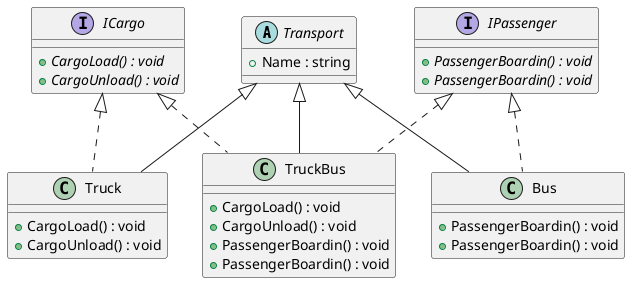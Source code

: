 ﻿@startuml
'https://plantuml.com/class-diagram

abstract Transport {
+ Name : string
}

interface ICargo {
+ {abstract} CargoLoad() : void
+ {abstract} CargoUnload() : void
}

interface IPassenger {
+ {abstract} PassengerBoardin() : void
+ {abstract} PassengerBoardin() : void
}

Transport <|-- TruckBus
ICargo <|.. TruckBus
IPassenger <|.. TruckBus
class TruckBus {
+ CargoLoad() : void
+ CargoUnload() : void
+ PassengerBoardin() : void
+ PassengerBoardin() : void
}

Transport <|-- Bus
IPassenger <|.. Bus
class Bus {
+ PassengerBoardin() : void
+ PassengerBoardin() : void
}

Transport <|-- Truck
ICargo <|.. Truck
class Truck {
+ CargoLoad() : void
+ CargoUnload() : void
}

@enduml